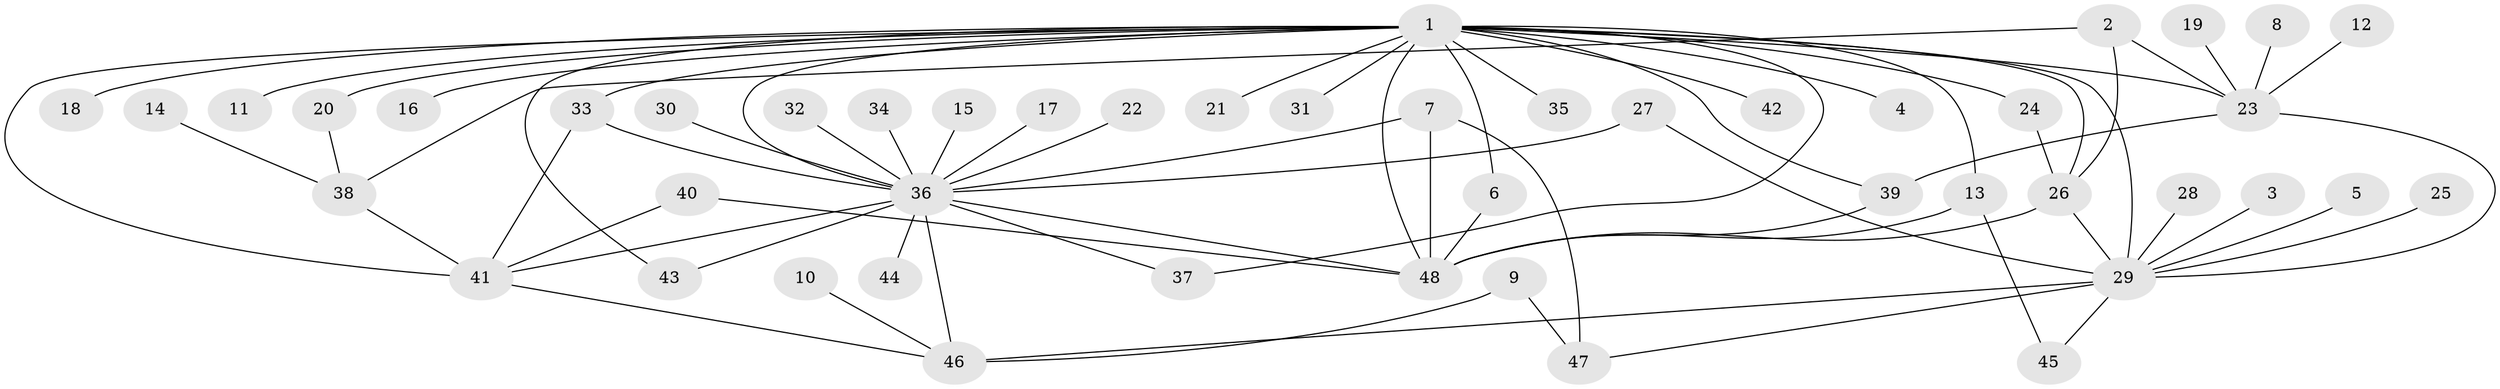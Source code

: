 // original degree distribution, {13: 0.021052631578947368, 12: 0.010526315789473684, 7: 0.021052631578947368, 17: 0.010526315789473684, 5: 0.031578947368421054, 3: 0.11578947368421053, 9: 0.010526315789473684, 2: 0.18947368421052632, 4: 0.07368421052631578, 1: 0.4842105263157895, 6: 0.031578947368421054}
// Generated by graph-tools (version 1.1) at 2025/25/03/09/25 03:25:56]
// undirected, 48 vertices, 72 edges
graph export_dot {
graph [start="1"]
  node [color=gray90,style=filled];
  1;
  2;
  3;
  4;
  5;
  6;
  7;
  8;
  9;
  10;
  11;
  12;
  13;
  14;
  15;
  16;
  17;
  18;
  19;
  20;
  21;
  22;
  23;
  24;
  25;
  26;
  27;
  28;
  29;
  30;
  31;
  32;
  33;
  34;
  35;
  36;
  37;
  38;
  39;
  40;
  41;
  42;
  43;
  44;
  45;
  46;
  47;
  48;
  1 -- 4 [weight=1.0];
  1 -- 6 [weight=1.0];
  1 -- 11 [weight=1.0];
  1 -- 13 [weight=1.0];
  1 -- 16 [weight=1.0];
  1 -- 18 [weight=1.0];
  1 -- 20 [weight=1.0];
  1 -- 21 [weight=1.0];
  1 -- 23 [weight=1.0];
  1 -- 24 [weight=2.0];
  1 -- 26 [weight=1.0];
  1 -- 29 [weight=1.0];
  1 -- 31 [weight=1.0];
  1 -- 33 [weight=1.0];
  1 -- 35 [weight=1.0];
  1 -- 36 [weight=2.0];
  1 -- 37 [weight=1.0];
  1 -- 39 [weight=1.0];
  1 -- 41 [weight=1.0];
  1 -- 42 [weight=1.0];
  1 -- 43 [weight=1.0];
  1 -- 48 [weight=1.0];
  2 -- 23 [weight=1.0];
  2 -- 26 [weight=1.0];
  2 -- 38 [weight=1.0];
  3 -- 29 [weight=1.0];
  5 -- 29 [weight=1.0];
  6 -- 48 [weight=1.0];
  7 -- 36 [weight=1.0];
  7 -- 47 [weight=1.0];
  7 -- 48 [weight=1.0];
  8 -- 23 [weight=1.0];
  9 -- 46 [weight=1.0];
  9 -- 47 [weight=1.0];
  10 -- 46 [weight=1.0];
  12 -- 23 [weight=1.0];
  13 -- 45 [weight=1.0];
  13 -- 48 [weight=1.0];
  14 -- 38 [weight=1.0];
  15 -- 36 [weight=1.0];
  17 -- 36 [weight=1.0];
  19 -- 23 [weight=1.0];
  20 -- 38 [weight=1.0];
  22 -- 36 [weight=1.0];
  23 -- 29 [weight=1.0];
  23 -- 39 [weight=1.0];
  24 -- 26 [weight=1.0];
  25 -- 29 [weight=1.0];
  26 -- 29 [weight=1.0];
  26 -- 48 [weight=1.0];
  27 -- 29 [weight=1.0];
  27 -- 36 [weight=1.0];
  28 -- 29 [weight=1.0];
  29 -- 45 [weight=1.0];
  29 -- 46 [weight=1.0];
  29 -- 47 [weight=1.0];
  30 -- 36 [weight=1.0];
  32 -- 36 [weight=1.0];
  33 -- 36 [weight=1.0];
  33 -- 41 [weight=1.0];
  34 -- 36 [weight=1.0];
  36 -- 37 [weight=1.0];
  36 -- 41 [weight=1.0];
  36 -- 43 [weight=1.0];
  36 -- 44 [weight=1.0];
  36 -- 46 [weight=2.0];
  36 -- 48 [weight=1.0];
  38 -- 41 [weight=1.0];
  39 -- 48 [weight=1.0];
  40 -- 41 [weight=1.0];
  40 -- 48 [weight=1.0];
  41 -- 46 [weight=1.0];
}
